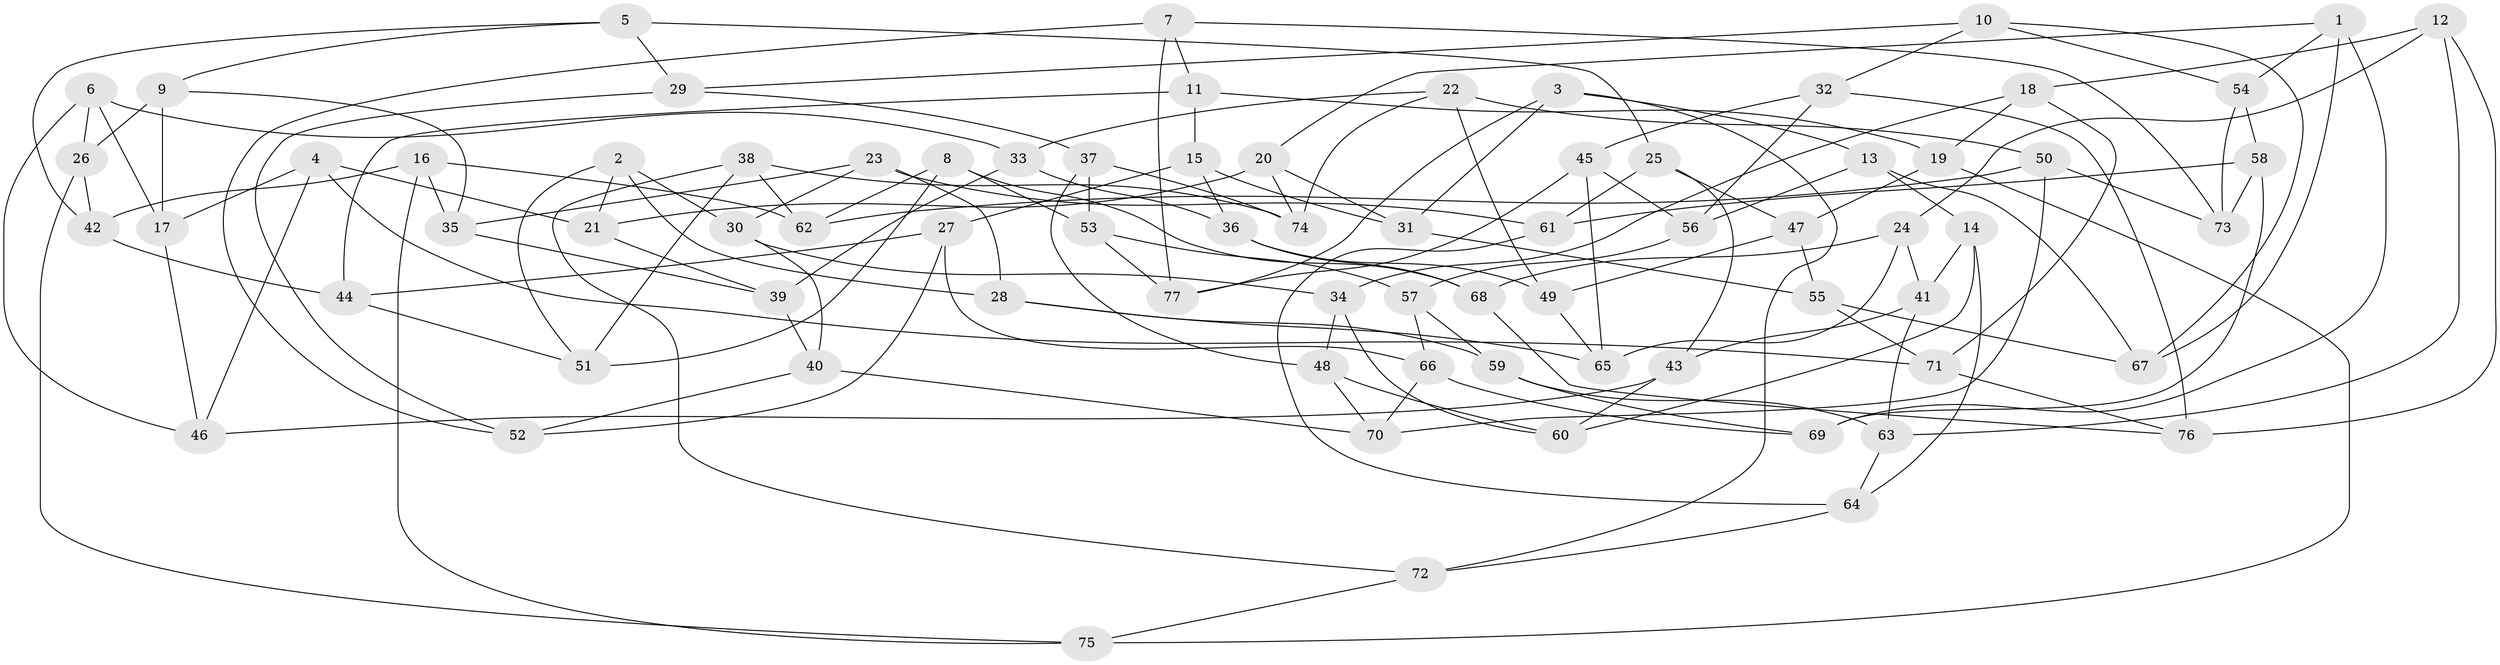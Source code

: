 // coarse degree distribution, {6: 0.018518518518518517, 7: 0.018518518518518517, 8: 0.018518518518518517, 11: 0.037037037037037035, 10: 0.018518518518518517, 4: 0.7962962962962963, 3: 0.09259259259259259}
// Generated by graph-tools (version 1.1) at 2025/54/03/04/25 22:54:03]
// undirected, 77 vertices, 154 edges
graph export_dot {
  node [color=gray90,style=filled];
  1;
  2;
  3;
  4;
  5;
  6;
  7;
  8;
  9;
  10;
  11;
  12;
  13;
  14;
  15;
  16;
  17;
  18;
  19;
  20;
  21;
  22;
  23;
  24;
  25;
  26;
  27;
  28;
  29;
  30;
  31;
  32;
  33;
  34;
  35;
  36;
  37;
  38;
  39;
  40;
  41;
  42;
  43;
  44;
  45;
  46;
  47;
  48;
  49;
  50;
  51;
  52;
  53;
  54;
  55;
  56;
  57;
  58;
  59;
  60;
  61;
  62;
  63;
  64;
  65;
  66;
  67;
  68;
  69;
  70;
  71;
  72;
  73;
  74;
  75;
  76;
  77;
  1 -- 54;
  1 -- 67;
  1 -- 20;
  1 -- 69;
  2 -- 21;
  2 -- 30;
  2 -- 28;
  2 -- 51;
  3 -- 31;
  3 -- 72;
  3 -- 13;
  3 -- 77;
  4 -- 71;
  4 -- 46;
  4 -- 21;
  4 -- 17;
  5 -- 42;
  5 -- 9;
  5 -- 29;
  5 -- 25;
  6 -- 33;
  6 -- 26;
  6 -- 17;
  6 -- 46;
  7 -- 52;
  7 -- 77;
  7 -- 73;
  7 -- 11;
  8 -- 51;
  8 -- 53;
  8 -- 68;
  8 -- 62;
  9 -- 17;
  9 -- 26;
  9 -- 35;
  10 -- 29;
  10 -- 54;
  10 -- 32;
  10 -- 67;
  11 -- 19;
  11 -- 15;
  11 -- 44;
  12 -- 18;
  12 -- 76;
  12 -- 63;
  12 -- 24;
  13 -- 14;
  13 -- 56;
  13 -- 67;
  14 -- 41;
  14 -- 64;
  14 -- 60;
  15 -- 27;
  15 -- 36;
  15 -- 31;
  16 -- 35;
  16 -- 42;
  16 -- 62;
  16 -- 75;
  17 -- 46;
  18 -- 19;
  18 -- 34;
  18 -- 71;
  19 -- 47;
  19 -- 75;
  20 -- 74;
  20 -- 21;
  20 -- 31;
  21 -- 39;
  22 -- 49;
  22 -- 33;
  22 -- 50;
  22 -- 74;
  23 -- 35;
  23 -- 30;
  23 -- 61;
  23 -- 28;
  24 -- 41;
  24 -- 68;
  24 -- 65;
  25 -- 61;
  25 -- 47;
  25 -- 43;
  26 -- 42;
  26 -- 75;
  27 -- 44;
  27 -- 52;
  27 -- 66;
  28 -- 65;
  28 -- 59;
  29 -- 52;
  29 -- 37;
  30 -- 40;
  30 -- 34;
  31 -- 55;
  32 -- 56;
  32 -- 76;
  32 -- 45;
  33 -- 36;
  33 -- 39;
  34 -- 48;
  34 -- 60;
  35 -- 39;
  36 -- 68;
  36 -- 49;
  37 -- 53;
  37 -- 74;
  37 -- 48;
  38 -- 62;
  38 -- 72;
  38 -- 51;
  38 -- 74;
  39 -- 40;
  40 -- 70;
  40 -- 52;
  41 -- 63;
  41 -- 43;
  42 -- 44;
  43 -- 46;
  43 -- 60;
  44 -- 51;
  45 -- 77;
  45 -- 56;
  45 -- 65;
  47 -- 49;
  47 -- 55;
  48 -- 70;
  48 -- 60;
  49 -- 65;
  50 -- 70;
  50 -- 62;
  50 -- 73;
  53 -- 57;
  53 -- 77;
  54 -- 58;
  54 -- 73;
  55 -- 71;
  55 -- 67;
  56 -- 57;
  57 -- 59;
  57 -- 66;
  58 -- 61;
  58 -- 69;
  58 -- 73;
  59 -- 69;
  59 -- 63;
  61 -- 64;
  63 -- 64;
  64 -- 72;
  66 -- 70;
  66 -- 69;
  68 -- 76;
  71 -- 76;
  72 -- 75;
}
